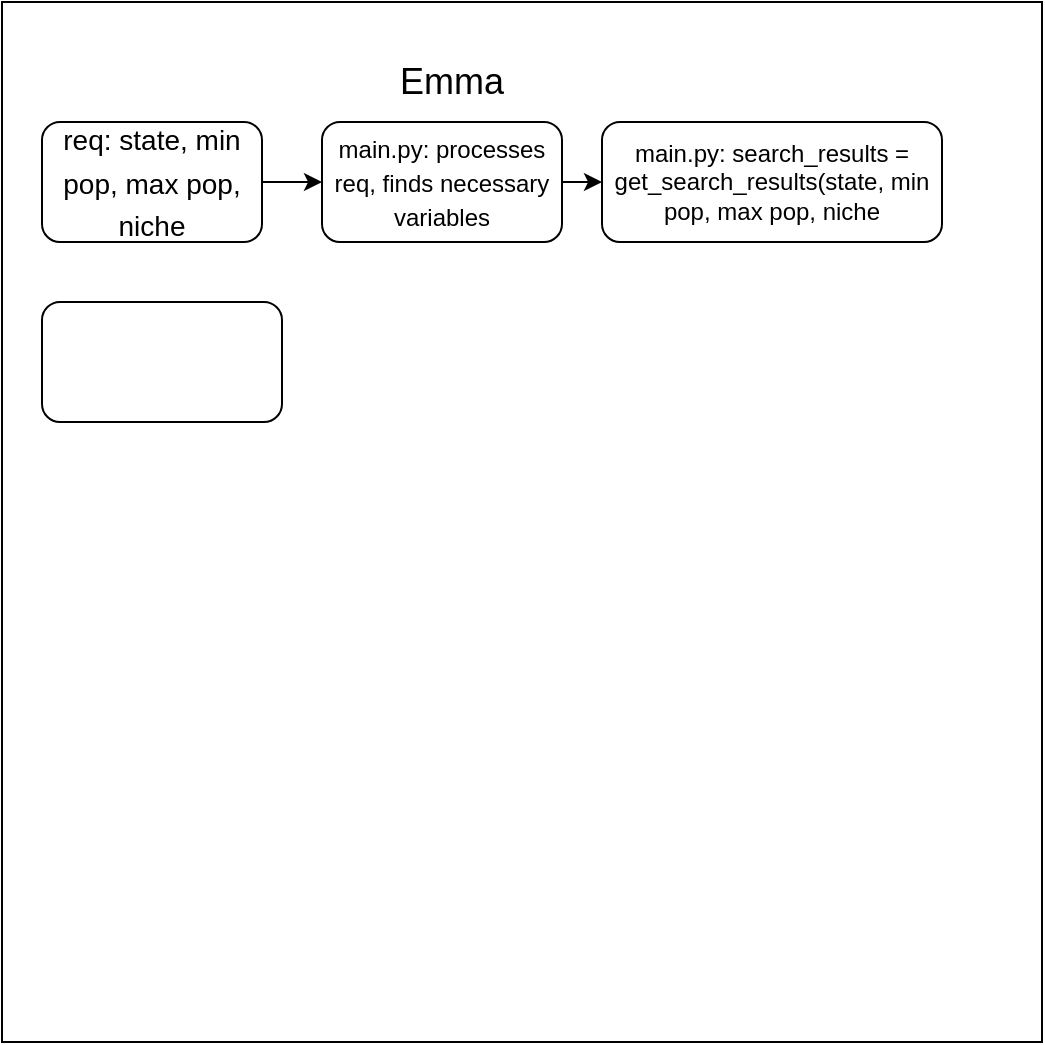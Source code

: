 <mxfile>
    <diagram id="hDNkv8U__J72oBKmNDf-" name="Page-1">
        <mxGraphModel dx="896" dy="1729" grid="1" gridSize="10" guides="1" tooltips="1" connect="1" arrows="1" fold="1" page="1" pageScale="1" pageWidth="850" pageHeight="1100" math="0" shadow="0">
            <root>
                <mxCell id="0"/>
                <mxCell id="1" parent="0"/>
                <mxCell id="5" value="" style="whiteSpace=wrap;html=1;aspect=fixed;" vertex="1" parent="1">
                    <mxGeometry x="70" y="-130" width="520" height="520" as="geometry"/>
                </mxCell>
                <mxCell id="6" value="&lt;font style=&quot;font-size: 18px;&quot;&gt;Emma&lt;br&gt;&lt;/font&gt;" style="text;html=1;strokeColor=none;fillColor=none;align=center;verticalAlign=middle;whiteSpace=wrap;rounded=0;" vertex="1" parent="1">
                    <mxGeometry x="160" y="-120" width="270" height="60" as="geometry"/>
                </mxCell>
                <mxCell id="10" style="edgeStyle=none;html=1;entryX=0;entryY=0.5;entryDx=0;entryDy=0;fontSize=14;" edge="1" parent="1" source="7" target="9">
                    <mxGeometry relative="1" as="geometry"/>
                </mxCell>
                <mxCell id="7" value="&lt;font style=&quot;font-size: 14px;&quot;&gt;req: state, min pop, max pop, niche&lt;/font&gt;" style="rounded=1;whiteSpace=wrap;html=1;fontSize=18;" vertex="1" parent="1">
                    <mxGeometry x="90" y="-70" width="110" height="60" as="geometry"/>
                </mxCell>
                <mxCell id="12" style="edgeStyle=none;html=1;fontSize=12;" edge="1" parent="1" source="9" target="11">
                    <mxGeometry relative="1" as="geometry"/>
                </mxCell>
                <mxCell id="9" value="&lt;font style=&quot;font-size: 12px;&quot;&gt;main.py: processes req, finds necessary variables&lt;/font&gt;" style="rounded=1;whiteSpace=wrap;html=1;fontSize=14;" vertex="1" parent="1">
                    <mxGeometry x="230" y="-70" width="120" height="60" as="geometry"/>
                </mxCell>
                <mxCell id="11" value="main.py: search_results = get_search_results(state, min pop, max pop, niche" style="rounded=1;whiteSpace=wrap;html=1;fontSize=12;" vertex="1" parent="1">
                    <mxGeometry x="370" y="-70" width="170" height="60" as="geometry"/>
                </mxCell>
                <mxCell id="13" value="" style="rounded=1;whiteSpace=wrap;html=1;fontSize=12;" vertex="1" parent="1">
                    <mxGeometry x="90" y="20" width="120" height="60" as="geometry"/>
                </mxCell>
            </root>
        </mxGraphModel>
    </diagram>
</mxfile>